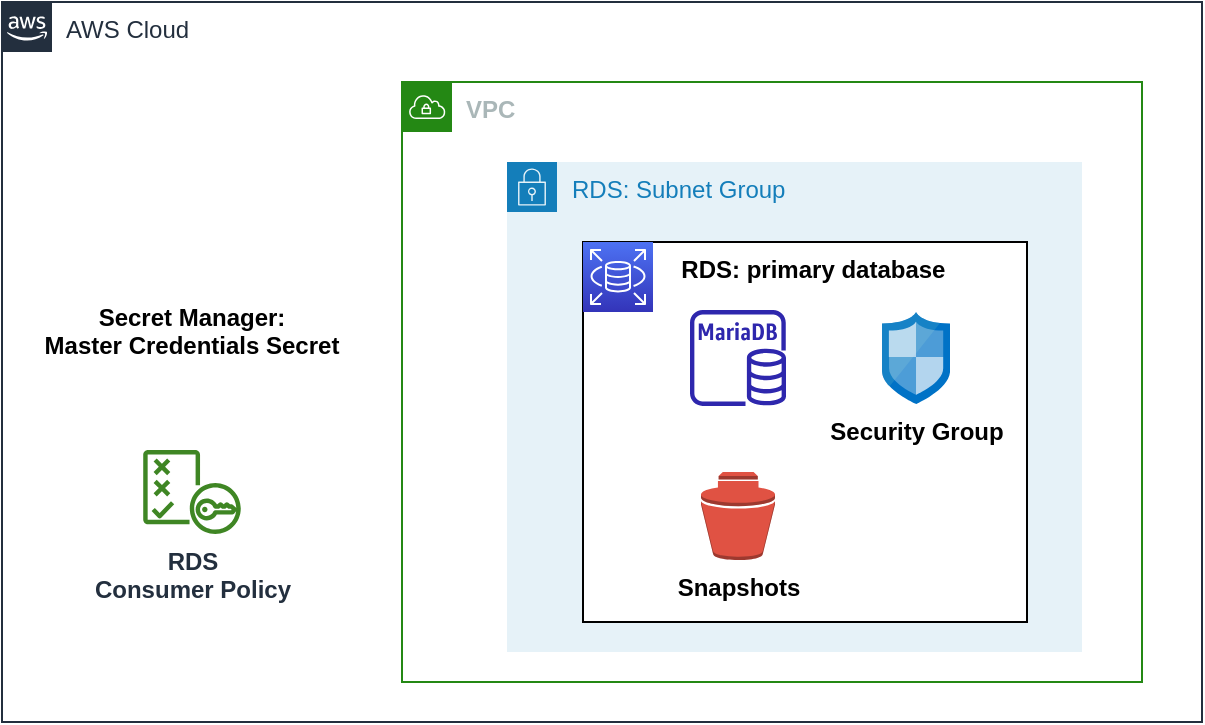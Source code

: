 <mxfile>
    <diagram id="Ht1M8jgEwFfnCIfOTk4-" name="Page-1">
        <mxGraphModel dx="985" dy="802" grid="1" gridSize="10" guides="1" tooltips="1" connect="1" arrows="1" fold="1" page="1" pageScale="1" pageWidth="827" pageHeight="1169" math="0" shadow="0">
            <root>
                <mxCell id="0"/>
                <mxCell id="1" parent="0"/>
                <mxCell id="jZVaUwOg5UY3L9NAnvdq-71" value="AWS Cloud" style="points=[[0,0],[0.25,0],[0.5,0],[0.75,0],[1,0],[1,0.25],[1,0.5],[1,0.75],[1,1],[0.75,1],[0.5,1],[0.25,1],[0,1],[0,0.75],[0,0.5],[0,0.25]];outlineConnect=0;gradientColor=none;html=1;whiteSpace=wrap;fontSize=12;fontStyle=0;shape=mxgraph.aws4.group;grIcon=mxgraph.aws4.group_aws_cloud_alt;strokeColor=#232F3E;fillColor=none;verticalAlign=top;align=left;spacingLeft=30;fontColor=#232F3E;dashed=0;labelBackgroundColor=none;container=1;pointerEvents=0;collapsible=0;recursiveResize=0;" parent="1" vertex="1">
                    <mxGeometry x="40" y="40" width="600" height="360" as="geometry"/>
                </mxCell>
                <mxCell id="62ASdKqzcNbD3jh50bKH-13" value="&lt;b&gt;VPC&lt;/b&gt;" style="points=[[0,0],[0.25,0],[0.5,0],[0.75,0],[1,0],[1,0.25],[1,0.5],[1,0.75],[1,1],[0.75,1],[0.5,1],[0.25,1],[0,1],[0,0.75],[0,0.5],[0,0.25]];outlineConnect=0;gradientColor=none;html=1;whiteSpace=wrap;fontSize=12;fontStyle=0;container=1;pointerEvents=0;collapsible=0;recursiveResize=0;shape=mxgraph.aws4.group;grIcon=mxgraph.aws4.group_vpc;strokeColor=#248814;fillColor=none;verticalAlign=top;align=left;spacingLeft=30;fontColor=#AAB7B8;dashed=0;" parent="jZVaUwOg5UY3L9NAnvdq-71" vertex="1">
                    <mxGeometry x="200" y="40" width="370" height="300" as="geometry"/>
                </mxCell>
                <mxCell id="2" value="RDS: Subnet Group" style="points=[[0,0],[0.25,0],[0.5,0],[0.75,0],[1,0],[1,0.25],[1,0.5],[1,0.75],[1,1],[0.75,1],[0.5,1],[0.25,1],[0,1],[0,0.75],[0,0.5],[0,0.25]];outlineConnect=0;gradientColor=none;html=1;whiteSpace=wrap;fontSize=12;fontStyle=0;container=1;pointerEvents=0;collapsible=0;recursiveResize=0;shape=mxgraph.aws4.group;grIcon=mxgraph.aws4.group_security_group;grStroke=0;strokeColor=#147EBA;fillColor=#E6F2F8;verticalAlign=top;align=left;spacingLeft=30;fontColor=#147EBA;dashed=0;" parent="62ASdKqzcNbD3jh50bKH-13" vertex="1">
                    <mxGeometry x="52.5" y="40" width="287.5" height="245" as="geometry"/>
                </mxCell>
                <mxCell id="21" value="" style="group" parent="2" vertex="1" connectable="0">
                    <mxGeometry x="38" y="40" width="222" height="190" as="geometry"/>
                </mxCell>
                <mxCell id="5" value="&lt;b&gt;&amp;nbsp; &amp;nbsp; &amp;nbsp; &amp;nbsp; &amp;nbsp; &amp;nbsp; &amp;nbsp; RDS: primary database&lt;/b&gt;" style="rounded=0;whiteSpace=wrap;html=1;fontSize=12;align=left;labelPosition=center;verticalLabelPosition=middle;verticalAlign=top;" parent="21" vertex="1">
                    <mxGeometry width="222" height="190" as="geometry"/>
                </mxCell>
                <mxCell id="7" value="" style="sketch=0;points=[[0,0,0],[0.25,0,0],[0.5,0,0],[0.75,0,0],[1,0,0],[0,1,0],[0.25,1,0],[0.5,1,0],[0.75,1,0],[1,1,0],[0,0.25,0],[0,0.5,0],[0,0.75,0],[1,0.25,0],[1,0.5,0],[1,0.75,0]];outlineConnect=0;fontColor=#232F3E;gradientColor=#4D72F3;gradientDirection=north;fillColor=#3334B9;strokeColor=#ffffff;dashed=0;verticalLabelPosition=bottom;verticalAlign=top;align=center;html=1;fontSize=12;fontStyle=0;aspect=fixed;shape=mxgraph.aws4.resourceIcon;resIcon=mxgraph.aws4.rds;" parent="21" vertex="1">
                    <mxGeometry width="35" height="35" as="geometry"/>
                </mxCell>
                <mxCell id="13" value="" style="sketch=0;outlineConnect=0;fontColor=#232F3E;gradientColor=none;fillColor=#2E27AD;strokeColor=none;dashed=0;verticalLabelPosition=bottom;verticalAlign=top;align=center;html=1;fontSize=12;fontStyle=0;aspect=fixed;pointerEvents=1;shape=mxgraph.aws4.rds_mariadb_instance;" parent="21" vertex="1">
                    <mxGeometry x="53.5" y="34" width="48" height="48" as="geometry"/>
                </mxCell>
                <mxCell id="12" value="Security Group" style="sketch=0;aspect=fixed;html=1;points=[];align=center;image;fontSize=12;image=img/lib/mscae/Network_Security_Groups_Classic.svg;fontStyle=1" parent="21" vertex="1">
                    <mxGeometry x="149.5" y="35" width="34.04" height="46" as="geometry"/>
                </mxCell>
                <mxCell id="14" value="Snapshots" style="outlineConnect=0;dashed=0;verticalLabelPosition=bottom;verticalAlign=top;align=center;html=1;shape=mxgraph.aws3.snapshot;fillColor=#E05243;gradientColor=none;labelBackgroundColor=none;fontStyle=1" parent="21" vertex="1">
                    <mxGeometry x="59" y="115" width="37" height="44" as="geometry"/>
                </mxCell>
                <mxCell id="10" value="RDS &lt;br&gt;Consumer Policy" style="sketch=0;outlineConnect=0;fontColor=#232F3E;gradientColor=none;fillColor=#3F8624;strokeColor=none;dashed=0;verticalLabelPosition=bottom;verticalAlign=top;align=center;html=1;fontSize=12;fontStyle=1;aspect=fixed;pointerEvents=1;shape=mxgraph.aws4.policy;" parent="jZVaUwOg5UY3L9NAnvdq-71" vertex="1">
                    <mxGeometry x="70.55" y="224" width="48.9" height="42" as="geometry"/>
                </mxCell>
                <mxCell id="22" value="Secret Manager:&#10;Master Credentials Secret" style="shape=image;verticalLabelPosition=bottom;labelBackgroundColor=default;verticalAlign=top;aspect=fixed;imageAspect=0;image=https://cloud-icons.onemodel.app/aws/Architecture-Service-Icons_01312023/Arch_Security-Identity-Compliance/64/Arch_AWS-Secrets-Manager_64@5x.png;fontStyle=1" vertex="1" parent="jZVaUwOg5UY3L9NAnvdq-71">
                    <mxGeometry x="70.0" y="94" width="50" height="50" as="geometry"/>
                </mxCell>
            </root>
        </mxGraphModel>
    </diagram>
</mxfile>

